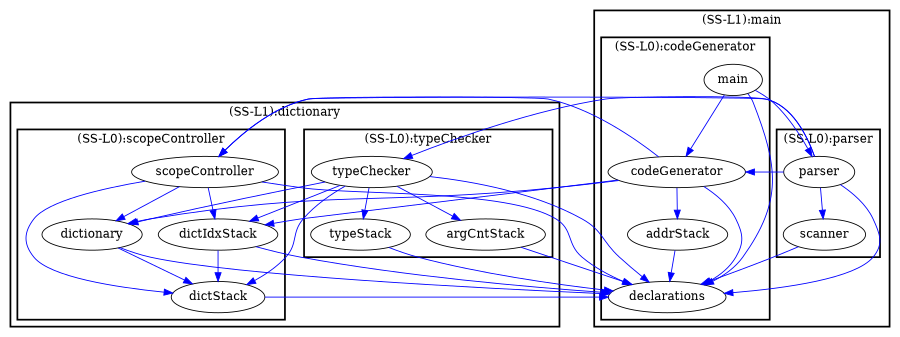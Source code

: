 /* ------------------------------------------------------------ */
/* created with bunch v3 */
/* Objective Function value = 1.0*/
/* ------------------------------------------------------------ */

digraph G {
size="6,6";

subgraph cluster11 {
label = "(SS-L1):main";
color = black;
style = bold;

subgraph cluster0 {
label = "(SS-L0):parser";
color = black;
style = bold;

"scanner"[label="scanner",shape=ellipse];
"parser"[label="parser",shape=ellipse];
}
subgraph cluster1 {
label = "(SS-L0):codeGenerator";
color = black;
style = bold;

"addrStack"[label="addrStack",shape=ellipse];
"main"[label="main",shape=ellipse];
"declarations"[label="declarations",shape=ellipse];
"codeGenerator"[label="codeGenerator",shape=ellipse];
}
}

subgraph cluster21 {
label = "(SS-L1):dictionary";
color = black;
style = bold;

subgraph cluster2 {
label = "(SS-L0):scopeController";
color = black;
style = bold;

"dictionary"[label="dictionary",shape=ellipse];
"scopeController"[label="scopeController",shape=ellipse];
"dictIdxStack"[label="dictIdxStack",shape=ellipse];
"dictStack"[label="dictStack",shape=ellipse];
}
subgraph cluster3 {
label = "(SS-L0):typeChecker";
color = black;
style = bold;

"typeStack"[label="typeStack",shape=ellipse];
"typeChecker"[label="typeChecker",shape=ellipse];
"argCntStack"[label="argCntStack",shape=ellipse];
}
}
"parser" -> "scopeController" [color=blue,font=6];
"parser" -> "scanner" [color=blue,font=6];
"parser" -> "codeGenerator" [color=blue,font=6];
"parser" -> "typeChecker" [color=blue,font=6];
"parser" -> "declarations" [color=blue,font=6];
"codeGenerator" -> "scopeController" [color=blue,font=6];
"codeGenerator" -> "dictIdxStack" [color=blue,font=6];
"codeGenerator" -> "addrStack" [color=blue,font=6];
"codeGenerator" -> "declarations" [color=blue,font=6];
"codeGenerator" -> "dictionary" [color=blue,font=6];
"dictStack" -> "declarations" [color=blue,font=6];
"dictIdxStack" -> "declarations" [color=blue,font=6];
"dictIdxStack" -> "dictStack" [color=blue,font=6];
"scanner" -> "declarations" [color=blue,font=6];
"main" -> "codeGenerator" [color=blue,font=6];
"main" -> "declarations" [color=blue,font=6];
"main" -> "parser" [color=blue,font=6];
"typeChecker" -> "typeStack" [color=blue,font=6];
"typeChecker" -> "dictIdxStack" [color=blue,font=6];
"typeChecker" -> "argCntStack" [color=blue,font=6];
"typeChecker" -> "declarations" [color=blue,font=6];
"typeChecker" -> "dictStack" [color=blue,font=6];
"typeChecker" -> "dictionary" [color=blue,font=6];
"scopeController" -> "dictIdxStack" [color=blue,font=6];
"scopeController" -> "declarations" [color=blue,font=6];
"scopeController" -> "dictStack" [color=blue,font=6];
"scopeController" -> "dictionary" [color=blue,font=6];
"typeStack" -> "declarations" [color=blue,font=6];
"addrStack" -> "declarations" [color=blue,font=6];
"dictionary" -> "declarations" [color=blue,font=6];
"dictionary" -> "dictStack" [color=blue,font=6];
"argCntStack" -> "declarations" [color=blue,font=6];
}
